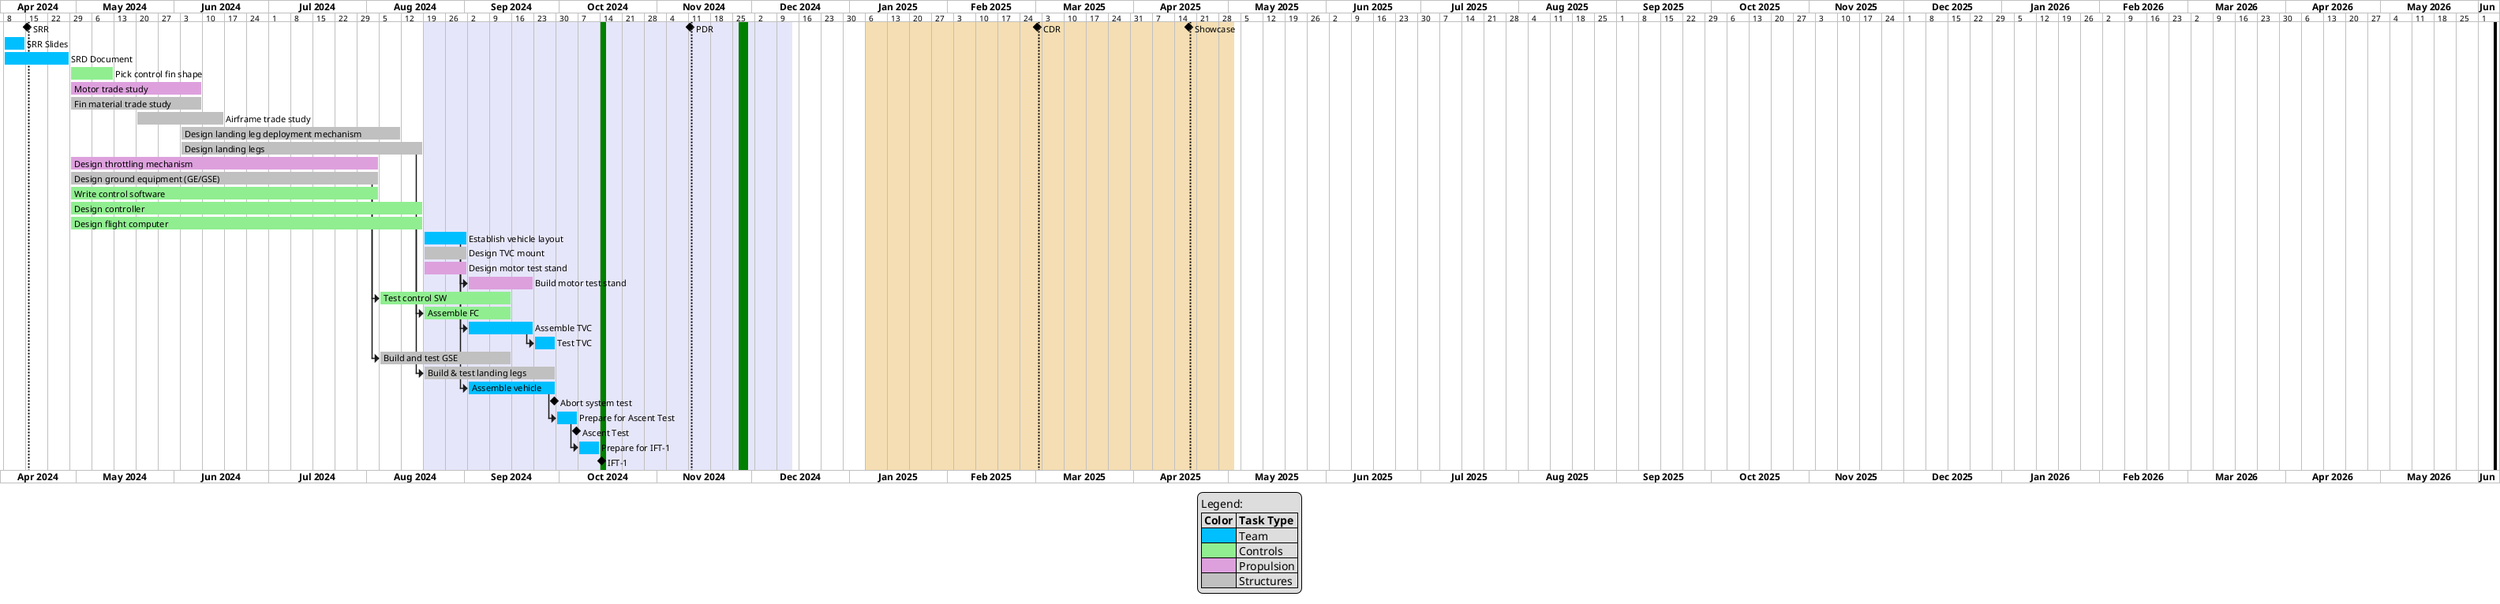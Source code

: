 @startgantt gantt_chart

/' Chart Settings '/
printscale weekly with calendar date
Project starts 2024-04-07
today is colored in black

/' --------------------------------- '/

/' Spring 2024 Semester Important Dates '/
[SRR] happens at 2024-04-15
Separator just at [SRR]'s end

/' Fall 2024 Semester Important Dates '/
2024-08-19 to 2024-12-13 is colored in lavender
2024-08-19 to 2024-12-13 is named [Fall 2024]

[PDR] happens at 2024-11-11 /' Guess for PDR date '/
Separator just at [PDR]'s end
[PDR] displays on same row as [SRR]

2024-10-14 to 2024-10-15 is colored in green
2024-10-14 to 2024-10-15 is named [Fall Break]

2024-11-27 to 2024-11-29 is colored in green
2024-11-27 to 2024-11-29 is named [Thanksgiving Break]

/' Spring 2025 Semester Important Dates '/
2025-01-06 to 2025-05-02 is colored in wheat
2025-01-06 to 2025-05-02 is named [Spring 2025]

[CDR] happens at 2025-03-01 /' Guess for CDR date '/
Separator just at [CDR]'s end
[CDR] displays on same row as [SRR]

[Showcase] happens at 2025-04-18 /' Guess for Showcase date '/
Separator just at [Showcase]'s end
[Showcase] displays on same row as [SRR]

/' --------------------------------- '/

/' Spring 2024 Tasks '/

[SRR Slides] requires 1 week and starts 2024-04-08 and is colored in deepskyblue
[SRD Document] requires 3 weeks and starts 2024-04-08 and is colored in deepskyblue

/' Summer 2024 Tasks '/

[Pick control fin shape] requires 2 weeks and starts 2024-04-29 and is colored in lightgreen
[Motor trade study] requires 6 weeks and starts 2024-04-29 and is colored in plum
[Fin material trade study] requires 6 weeks and starts 2024-04-29 and is colored in silver
[Airframe trade study] requires 4 weeks and starts 2024-05-20 and is colored in silver
[Design landing leg deployment mechanism] requires 10 weeks and starts 2024-06-03 and is colored in silver
[Design landing legs] requires 11 weeks and starts at 2024-06-03 and is colored in silver
[Design throttling mechanism] requires 14 weeks and starts 2024-04-29 and is colored in plum
[Design ground equipment (GE/GSE)] requires 14 weeks and starts 2024-04-29 and is colored in silver
[Write control software] requires 14 weeks and starts 2024-04-29 and is colored in lightgreen
[Design controller] requires 16 weeks and starts 2024-04-29 and is colored in lightgreen
[Design flight computer] requires 16 weeks and starts 2024-04-29 and is colored in lightgreen

/' Fall 2024 Tasks '/

[Establish vehicle layout] requires 2 weeks and starts 2024-08-19 and is colored in deepskyblue
[Design TVC mount] requires 2 weeks and starts 2024-08-19 and is colored in silver
[Design motor test stand] requires 2 weeks and starts 2024-08-19 and is colored in plum
[Build motor test stand] requires 3 weeks and starts at [Design motor test stand]'s end and is colored in plum
[Test control SW] requires 6 weeks and starts at [Write control software]'s end and is colored in lightgreen
[Assemble FC] requires 4 weeks and starts at [Design flight computer]'s end and is colored in lightgreen
[Assemble TVC] requires 3 weeks and starts at [Design TVC mount]'s end and is colored in deepskyblue
[Test TVC] requires 1 weeks and starts at [Assemble TVC]'s end and is colored in deepskyblue
[Build and test GSE] requires 6 weeks and starts at [Design ground equipment (GE/GSE)]'s end and is colored in silver
[Build & test landing legs] requires 6 weeks and starts at [Design landing legs]'s end and is colored in silver
[Assemble vehicle] requires 4 weeks and starts at [Establish vehicle layout]'s end and is colored in deepskyblue
[Abort system test] happens at [Assemble vehicle]'s end
[Prepare for Ascent Test] requires 1 weeks and starts at [Assemble vehicle]'s end and is colored in deepskyblue
[Ascent Test] happens at [Prepare for Ascent Test]'s end
[Prepare for IFT-1] requires 1 weeks and starts at [Prepare for Ascent Test]'s end and is colored in deepskyblue
[IFT-1] happens at [Fall Break]'s start

/' --------------------------------- '/

legend
Legend:
|= Color |= Task Type |
|<#deepskyblue> | Team |
|<#lightgreen> | Controls |
|<#plum> | Propulsion |
|<#silver> | Structures |
end legend

@endgantt